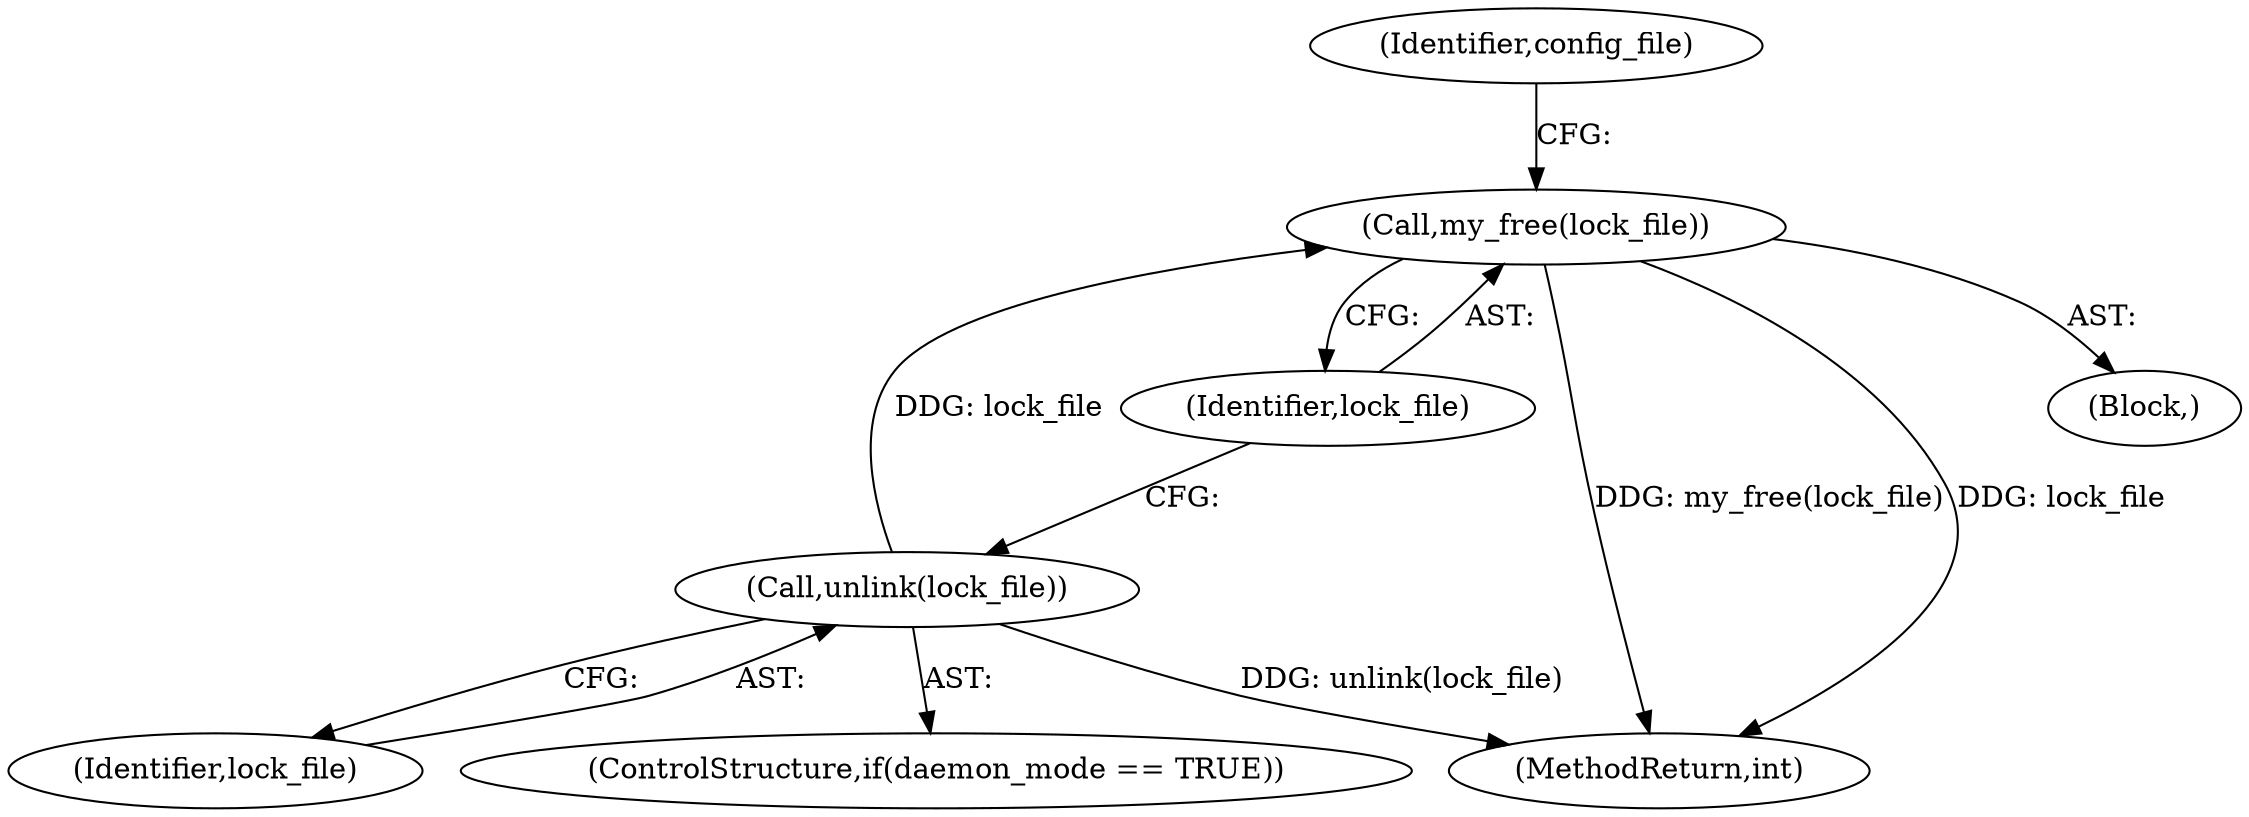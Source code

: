 digraph "0_nagioscore_1b197346d490df2e2d3b1dcce5ac6134ad0c8752@API" {
"1001229" [label="(Call,my_free(lock_file))"];
"1001227" [label="(Call,unlink(lock_file))"];
"1001228" [label="(Identifier,lock_file)"];
"1001230" [label="(Identifier,lock_file)"];
"1001227" [label="(Call,unlink(lock_file))"];
"1001223" [label="(ControlStructure,if(daemon_mode == TRUE))"];
"1001229" [label="(Call,my_free(lock_file))"];
"1001239" [label="(MethodReturn,int)"];
"1001232" [label="(Identifier,config_file)"];
"1000678" [label="(Block,)"];
"1001229" -> "1000678"  [label="AST: "];
"1001229" -> "1001230"  [label="CFG: "];
"1001230" -> "1001229"  [label="AST: "];
"1001232" -> "1001229"  [label="CFG: "];
"1001229" -> "1001239"  [label="DDG: my_free(lock_file)"];
"1001229" -> "1001239"  [label="DDG: lock_file"];
"1001227" -> "1001229"  [label="DDG: lock_file"];
"1001227" -> "1001223"  [label="AST: "];
"1001227" -> "1001228"  [label="CFG: "];
"1001228" -> "1001227"  [label="AST: "];
"1001230" -> "1001227"  [label="CFG: "];
"1001227" -> "1001239"  [label="DDG: unlink(lock_file)"];
}
